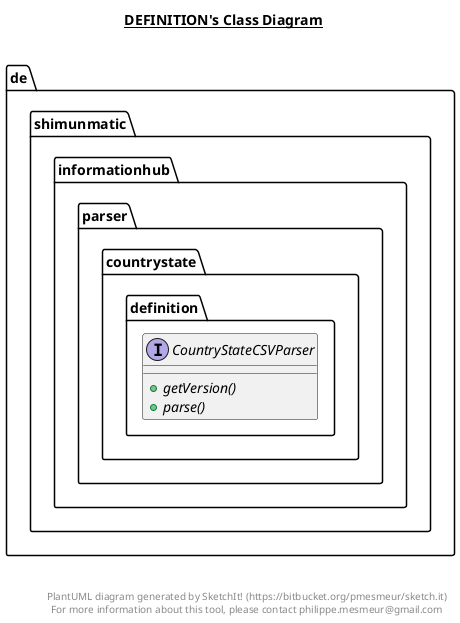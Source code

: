 @startuml

title __DEFINITION's Class Diagram__\n

  namespace de.shimunmatic.informationhub {
    namespace parser.countrystate {
      namespace definition {
        interface de.shimunmatic.informationhub.parser.countrystate.definition.CountryStateCSVParser {
            {abstract} + getVersion()
            {abstract} + parse()
        }
      }
    }
  }
  



right footer


PlantUML diagram generated by SketchIt! (https://bitbucket.org/pmesmeur/sketch.it)
For more information about this tool, please contact philippe.mesmeur@gmail.com
endfooter

@enduml
